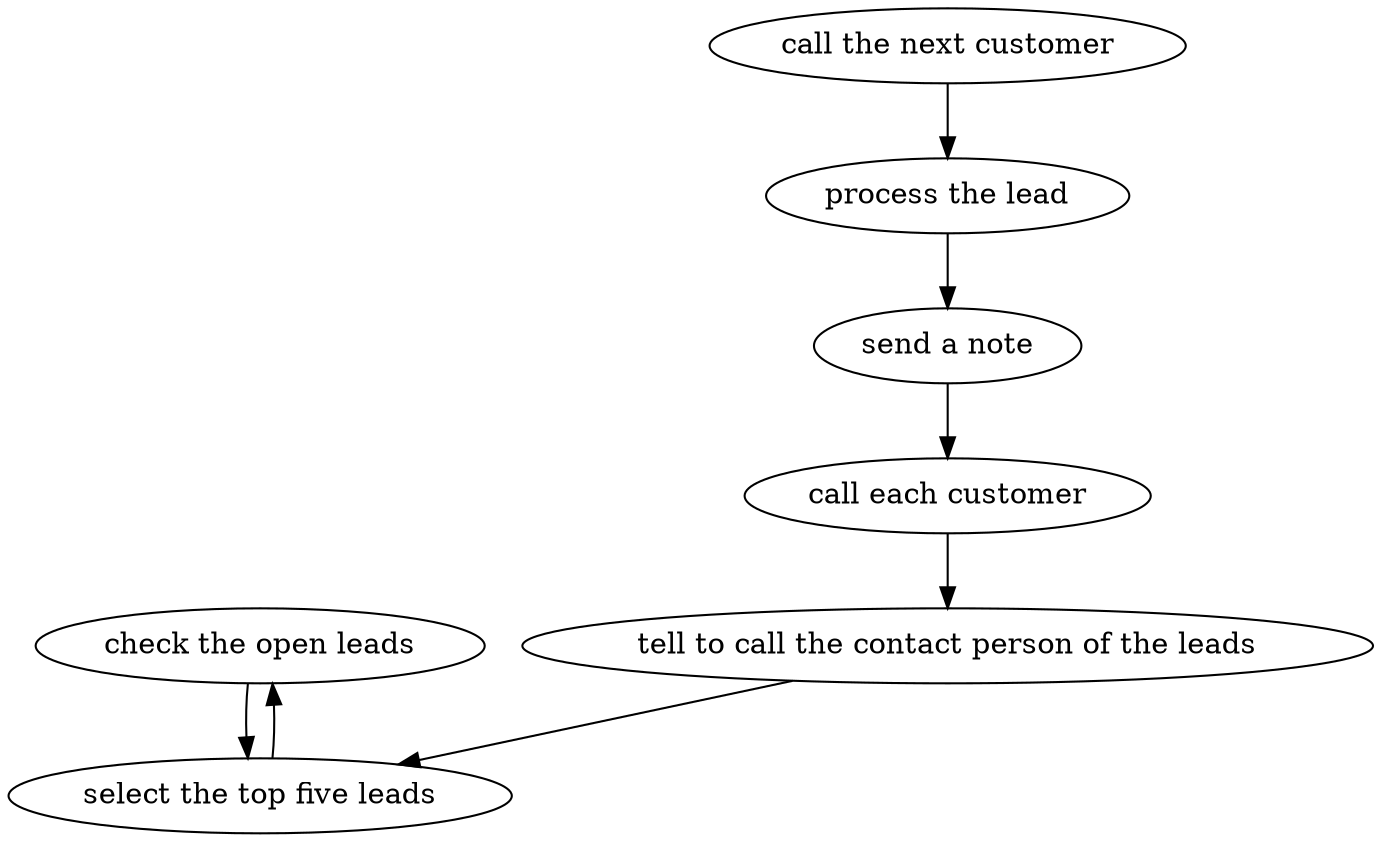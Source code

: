 strict digraph "doc-7.1" {
	graph [name="doc-7.1"];
	"check the open leads"	[attrs="{'type': 'Activity', 'label': 'check the open leads'}"];
	"select the top five leads"	[attrs="{'type': 'Activity', 'label': 'select the top five leads'}"];
	"check the open leads" -> "select the top five leads"	[attrs="{'type': 'flow', 'label': 'flow'}"];
	"select the top five leads" -> "check the open leads"	[attrs="{'type': 'flow', 'label': 'flow'}"];
	"tell to call the contact person of the leads"	[attrs="{'type': 'Activity', 'label': 'tell to call the contact person of the leads'}"];
	"tell to call the contact person of the leads" -> "select the top five leads"	[attrs="{'type': 'flow', 'label': 'flow'}"];
	"call each customer"	[attrs="{'type': 'Activity', 'label': 'call each customer'}"];
	"call each customer" -> "tell to call the contact person of the leads"	[attrs="{'type': 'flow', 'label': 'flow'}"];
	"send a note"	[attrs="{'type': 'Activity', 'label': 'send a note'}"];
	"send a note" -> "call each customer"	[attrs="{'type': 'flow', 'label': 'flow'}"];
	"process the lead"	[attrs="{'type': 'Activity', 'label': 'process the lead'}"];
	"process the lead" -> "send a note"	[attrs="{'type': 'flow', 'label': 'flow'}"];
	"call the next customer"	[attrs="{'type': 'Activity', 'label': 'call the next customer'}"];
	"call the next customer" -> "process the lead"	[attrs="{'type': 'flow', 'label': 'flow'}"];
}
